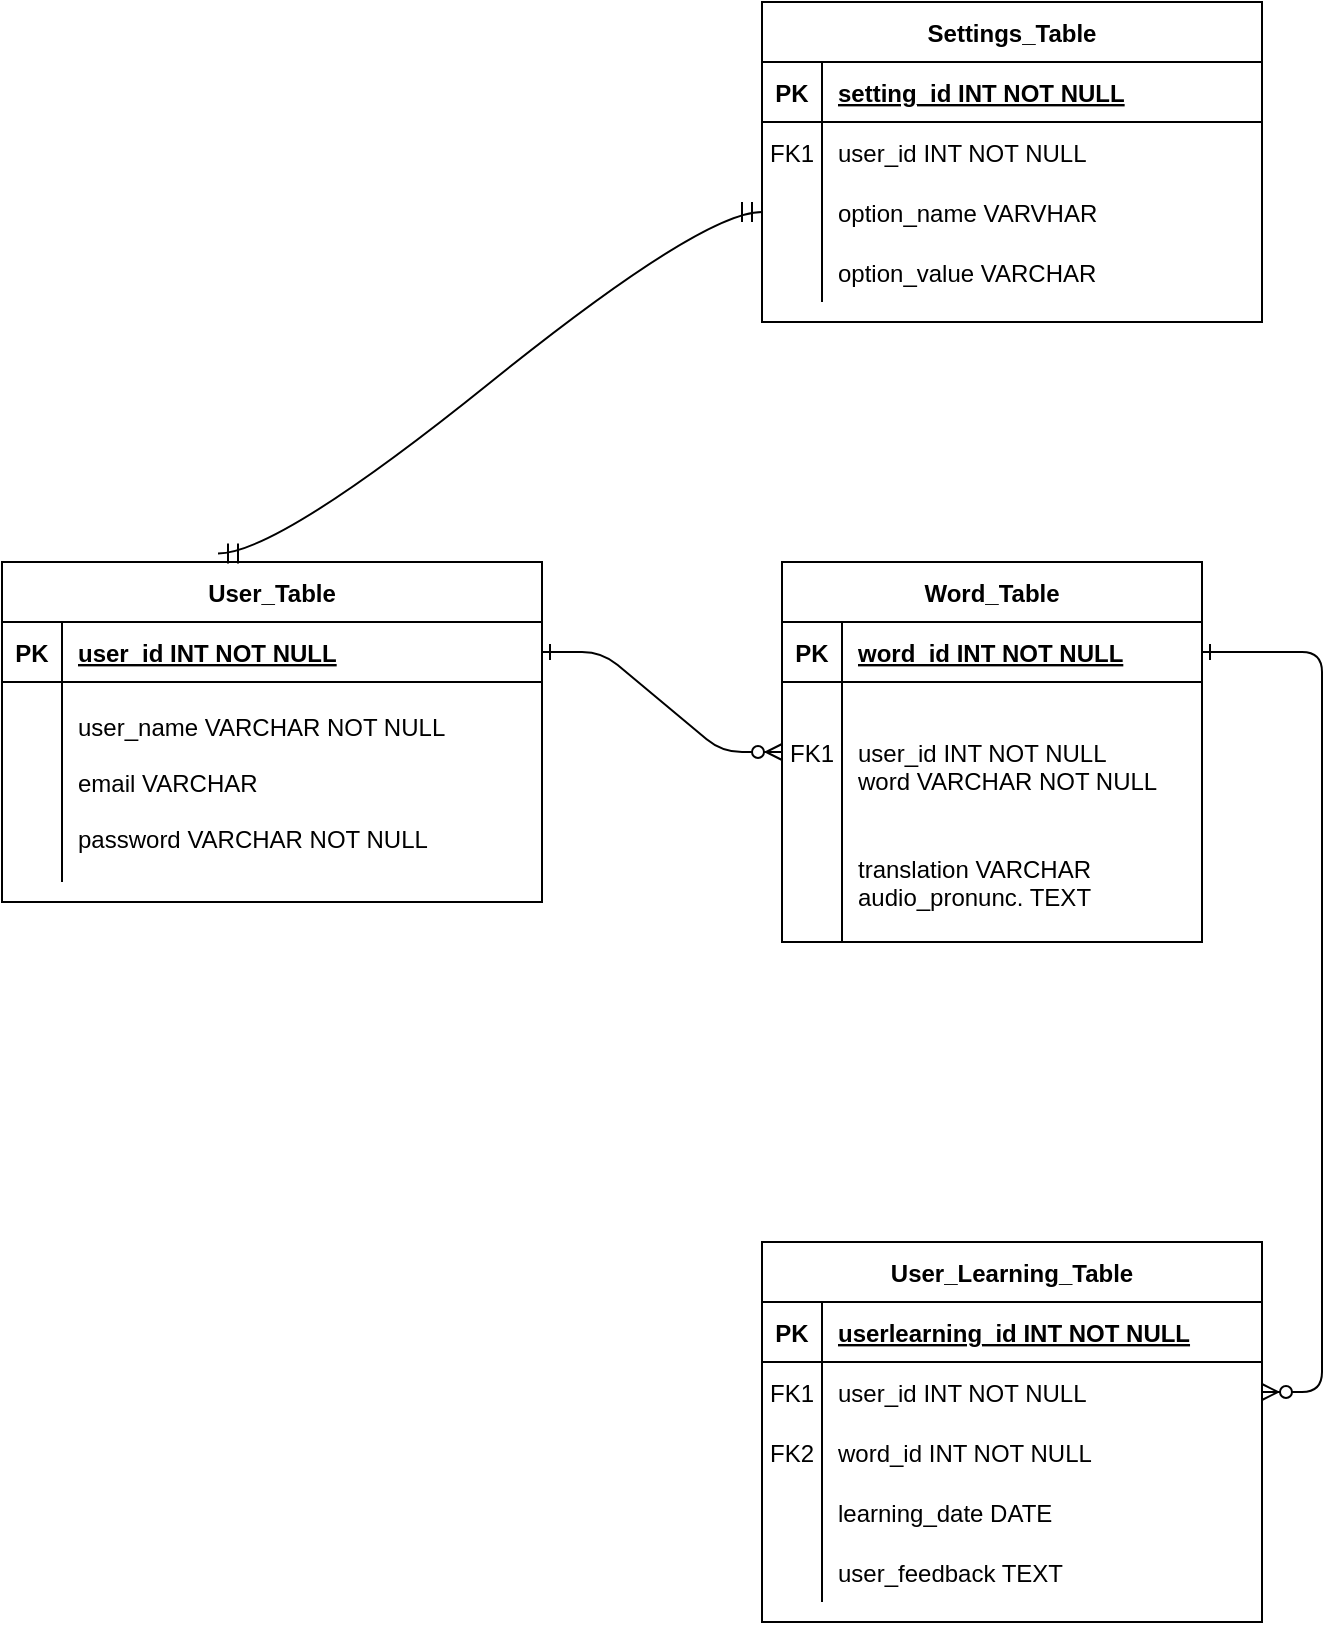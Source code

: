 <mxfile version="24.0.4" type="github">
  <diagram id="R2lEEEUBdFMjLlhIrx00" name="Page-1">
    <mxGraphModel dx="780" dy="1514" grid="1" gridSize="10" guides="1" tooltips="1" connect="1" arrows="1" fold="1" page="1" pageScale="1" pageWidth="850" pageHeight="1100" math="0" shadow="0" extFonts="Permanent Marker^https://fonts.googleapis.com/css?family=Permanent+Marker">
      <root>
        <mxCell id="0" />
        <mxCell id="1" parent="0" />
        <mxCell id="Shv4E0XonFFU6Ejf-Hrh-30" value="" style="edgeStyle=entityRelationEdgeStyle;endArrow=ERzeroToMany;startArrow=ERone;endFill=1;startFill=0;" edge="1" parent="1" source="Shv4E0XonFFU6Ejf-Hrh-53" target="Shv4E0XonFFU6Ejf-Hrh-36">
          <mxGeometry width="100" height="100" relative="1" as="geometry">
            <mxPoint x="350" y="730" as="sourcePoint" />
            <mxPoint x="450" y="630" as="targetPoint" />
            <Array as="points">
              <mxPoint x="430" y="220" />
            </Array>
          </mxGeometry>
        </mxCell>
        <mxCell id="Shv4E0XonFFU6Ejf-Hrh-31" value="" style="edgeStyle=entityRelationEdgeStyle;endArrow=ERzeroToMany;startArrow=ERone;endFill=1;startFill=0;" edge="1" parent="1" source="Shv4E0XonFFU6Ejf-Hrh-33" target="Shv4E0XonFFU6Ejf-Hrh-46">
          <mxGeometry width="100" height="100" relative="1" as="geometry">
            <mxPoint x="410" y="190" as="sourcePoint" />
            <mxPoint x="470" y="215" as="targetPoint" />
          </mxGeometry>
        </mxCell>
        <mxCell id="Shv4E0XonFFU6Ejf-Hrh-32" value="Word_Table" style="shape=table;startSize=30;container=1;collapsible=1;childLayout=tableLayout;fixedRows=1;rowLines=0;fontStyle=1;align=center;resizeLast=1;" vertex="1" parent="1">
          <mxGeometry x="490" y="130" width="210" height="190" as="geometry" />
        </mxCell>
        <mxCell id="Shv4E0XonFFU6Ejf-Hrh-33" value="" style="shape=partialRectangle;collapsible=0;dropTarget=0;pointerEvents=0;fillColor=none;points=[[0,0.5],[1,0.5]];portConstraint=eastwest;top=0;left=0;right=0;bottom=1;" vertex="1" parent="Shv4E0XonFFU6Ejf-Hrh-32">
          <mxGeometry y="30" width="210" height="30" as="geometry" />
        </mxCell>
        <mxCell id="Shv4E0XonFFU6Ejf-Hrh-34" value="PK" style="shape=partialRectangle;overflow=hidden;connectable=0;fillColor=none;top=0;left=0;bottom=0;right=0;fontStyle=1;" vertex="1" parent="Shv4E0XonFFU6Ejf-Hrh-33">
          <mxGeometry width="30" height="30" as="geometry">
            <mxRectangle width="30" height="30" as="alternateBounds" />
          </mxGeometry>
        </mxCell>
        <mxCell id="Shv4E0XonFFU6Ejf-Hrh-35" value="word_id INT NOT NULL " style="shape=partialRectangle;overflow=hidden;connectable=0;fillColor=none;top=0;left=0;bottom=0;right=0;align=left;spacingLeft=6;fontStyle=5;" vertex="1" parent="Shv4E0XonFFU6Ejf-Hrh-33">
          <mxGeometry x="30" width="180" height="30" as="geometry">
            <mxRectangle width="180" height="30" as="alternateBounds" />
          </mxGeometry>
        </mxCell>
        <mxCell id="Shv4E0XonFFU6Ejf-Hrh-36" value="" style="shape=partialRectangle;collapsible=0;dropTarget=0;pointerEvents=0;fillColor=none;points=[[0,0.5],[1,0.5]];portConstraint=eastwest;top=0;left=0;right=0;bottom=0;" vertex="1" parent="Shv4E0XonFFU6Ejf-Hrh-32">
          <mxGeometry y="60" width="210" height="70" as="geometry" />
        </mxCell>
        <mxCell id="Shv4E0XonFFU6Ejf-Hrh-37" value="FK1" style="shape=partialRectangle;overflow=hidden;connectable=0;fillColor=none;top=0;left=0;bottom=0;right=0;" vertex="1" parent="Shv4E0XonFFU6Ejf-Hrh-36">
          <mxGeometry width="30" height="70" as="geometry">
            <mxRectangle width="30" height="70" as="alternateBounds" />
          </mxGeometry>
        </mxCell>
        <mxCell id="Shv4E0XonFFU6Ejf-Hrh-38" value="&#xa;user_id INT NOT NULL&#xa;word VARCHAR NOT NULL" style="shape=partialRectangle;overflow=hidden;connectable=0;fillColor=none;top=0;left=0;bottom=0;right=0;align=left;spacingLeft=6;" vertex="1" parent="Shv4E0XonFFU6Ejf-Hrh-36">
          <mxGeometry x="30" width="180" height="70" as="geometry">
            <mxRectangle width="180" height="70" as="alternateBounds" />
          </mxGeometry>
        </mxCell>
        <mxCell id="Shv4E0XonFFU6Ejf-Hrh-39" value="" style="shape=partialRectangle;collapsible=0;dropTarget=0;pointerEvents=0;fillColor=none;points=[[0,0.5],[1,0.5]];portConstraint=eastwest;top=0;left=0;right=0;bottom=0;" vertex="1" parent="Shv4E0XonFFU6Ejf-Hrh-32">
          <mxGeometry y="130" width="210" height="60" as="geometry" />
        </mxCell>
        <mxCell id="Shv4E0XonFFU6Ejf-Hrh-40" value="" style="shape=partialRectangle;overflow=hidden;connectable=0;fillColor=none;top=0;left=0;bottom=0;right=0;" vertex="1" parent="Shv4E0XonFFU6Ejf-Hrh-39">
          <mxGeometry width="30" height="60" as="geometry">
            <mxRectangle width="30" height="60" as="alternateBounds" />
          </mxGeometry>
        </mxCell>
        <mxCell id="Shv4E0XonFFU6Ejf-Hrh-41" value="translation VARCHAR&#xa;audio_pronunc. TEXT" style="shape=partialRectangle;overflow=hidden;connectable=0;fillColor=none;top=0;left=0;bottom=0;right=0;align=left;spacingLeft=6;" vertex="1" parent="Shv4E0XonFFU6Ejf-Hrh-39">
          <mxGeometry x="30" width="180" height="60" as="geometry">
            <mxRectangle width="180" height="60" as="alternateBounds" />
          </mxGeometry>
        </mxCell>
        <mxCell id="Shv4E0XonFFU6Ejf-Hrh-42" value="User_Learning_Table" style="shape=table;startSize=30;container=1;collapsible=1;childLayout=tableLayout;fixedRows=1;rowLines=0;fontStyle=1;align=center;resizeLast=1;" vertex="1" parent="1">
          <mxGeometry x="480" y="470" width="250" height="190" as="geometry" />
        </mxCell>
        <mxCell id="Shv4E0XonFFU6Ejf-Hrh-43" value="" style="shape=partialRectangle;collapsible=0;dropTarget=0;pointerEvents=0;fillColor=none;points=[[0,0.5],[1,0.5]];portConstraint=eastwest;top=0;left=0;right=0;bottom=1;" vertex="1" parent="Shv4E0XonFFU6Ejf-Hrh-42">
          <mxGeometry y="30" width="250" height="30" as="geometry" />
        </mxCell>
        <mxCell id="Shv4E0XonFFU6Ejf-Hrh-44" value="PK" style="shape=partialRectangle;overflow=hidden;connectable=0;fillColor=none;top=0;left=0;bottom=0;right=0;fontStyle=1;" vertex="1" parent="Shv4E0XonFFU6Ejf-Hrh-43">
          <mxGeometry width="30" height="30" as="geometry">
            <mxRectangle width="30" height="30" as="alternateBounds" />
          </mxGeometry>
        </mxCell>
        <mxCell id="Shv4E0XonFFU6Ejf-Hrh-45" value="userlearning_id INT NOT NULL " style="shape=partialRectangle;overflow=hidden;connectable=0;fillColor=none;top=0;left=0;bottom=0;right=0;align=left;spacingLeft=6;fontStyle=5;" vertex="1" parent="Shv4E0XonFFU6Ejf-Hrh-43">
          <mxGeometry x="30" width="220" height="30" as="geometry">
            <mxRectangle width="220" height="30" as="alternateBounds" />
          </mxGeometry>
        </mxCell>
        <mxCell id="Shv4E0XonFFU6Ejf-Hrh-46" value="" style="shape=partialRectangle;collapsible=0;dropTarget=0;pointerEvents=0;fillColor=none;points=[[0,0.5],[1,0.5]];portConstraint=eastwest;top=0;left=0;right=0;bottom=0;" vertex="1" parent="Shv4E0XonFFU6Ejf-Hrh-42">
          <mxGeometry y="60" width="250" height="30" as="geometry" />
        </mxCell>
        <mxCell id="Shv4E0XonFFU6Ejf-Hrh-47" value="FK1" style="shape=partialRectangle;overflow=hidden;connectable=0;fillColor=none;top=0;left=0;bottom=0;right=0;" vertex="1" parent="Shv4E0XonFFU6Ejf-Hrh-46">
          <mxGeometry width="30" height="30" as="geometry">
            <mxRectangle width="30" height="30" as="alternateBounds" />
          </mxGeometry>
        </mxCell>
        <mxCell id="Shv4E0XonFFU6Ejf-Hrh-48" value="user_id INT NOT NULL" style="shape=partialRectangle;overflow=hidden;connectable=0;fillColor=none;top=0;left=0;bottom=0;right=0;align=left;spacingLeft=6;" vertex="1" parent="Shv4E0XonFFU6Ejf-Hrh-46">
          <mxGeometry x="30" width="220" height="30" as="geometry">
            <mxRectangle width="220" height="30" as="alternateBounds" />
          </mxGeometry>
        </mxCell>
        <mxCell id="Shv4E0XonFFU6Ejf-Hrh-49" value="" style="shape=partialRectangle;collapsible=0;dropTarget=0;pointerEvents=0;fillColor=none;points=[[0,0.5],[1,0.5]];portConstraint=eastwest;top=0;left=0;right=0;bottom=0;" vertex="1" parent="Shv4E0XonFFU6Ejf-Hrh-42">
          <mxGeometry y="90" width="250" height="30" as="geometry" />
        </mxCell>
        <mxCell id="Shv4E0XonFFU6Ejf-Hrh-50" value="FK2" style="shape=partialRectangle;overflow=hidden;connectable=0;fillColor=none;top=0;left=0;bottom=0;right=0;" vertex="1" parent="Shv4E0XonFFU6Ejf-Hrh-49">
          <mxGeometry width="30" height="30" as="geometry">
            <mxRectangle width="30" height="30" as="alternateBounds" />
          </mxGeometry>
        </mxCell>
        <mxCell id="Shv4E0XonFFU6Ejf-Hrh-51" value="word_id INT NOT NULL" style="shape=partialRectangle;overflow=hidden;connectable=0;fillColor=none;top=0;left=0;bottom=0;right=0;align=left;spacingLeft=6;" vertex="1" parent="Shv4E0XonFFU6Ejf-Hrh-49">
          <mxGeometry x="30" width="220" height="30" as="geometry">
            <mxRectangle width="220" height="30" as="alternateBounds" />
          </mxGeometry>
        </mxCell>
        <mxCell id="Shv4E0XonFFU6Ejf-Hrh-59" value="" style="shape=partialRectangle;collapsible=0;dropTarget=0;pointerEvents=0;fillColor=none;points=[[0,0.5],[1,0.5]];portConstraint=eastwest;top=0;left=0;right=0;bottom=0;" vertex="1" parent="Shv4E0XonFFU6Ejf-Hrh-42">
          <mxGeometry y="120" width="250" height="30" as="geometry" />
        </mxCell>
        <mxCell id="Shv4E0XonFFU6Ejf-Hrh-60" value="" style="shape=partialRectangle;overflow=hidden;connectable=0;fillColor=none;top=0;left=0;bottom=0;right=0;" vertex="1" parent="Shv4E0XonFFU6Ejf-Hrh-59">
          <mxGeometry width="30" height="30" as="geometry">
            <mxRectangle width="30" height="30" as="alternateBounds" />
          </mxGeometry>
        </mxCell>
        <mxCell id="Shv4E0XonFFU6Ejf-Hrh-61" value="learning_date DATE " style="shape=partialRectangle;overflow=hidden;connectable=0;fillColor=none;top=0;left=0;bottom=0;right=0;align=left;spacingLeft=6;" vertex="1" parent="Shv4E0XonFFU6Ejf-Hrh-59">
          <mxGeometry x="30" width="220" height="30" as="geometry">
            <mxRectangle width="220" height="30" as="alternateBounds" />
          </mxGeometry>
        </mxCell>
        <mxCell id="Shv4E0XonFFU6Ejf-Hrh-62" value="" style="shape=partialRectangle;collapsible=0;dropTarget=0;pointerEvents=0;fillColor=none;points=[[0,0.5],[1,0.5]];portConstraint=eastwest;top=0;left=0;right=0;bottom=0;" vertex="1" parent="Shv4E0XonFFU6Ejf-Hrh-42">
          <mxGeometry y="150" width="250" height="30" as="geometry" />
        </mxCell>
        <mxCell id="Shv4E0XonFFU6Ejf-Hrh-63" value="" style="shape=partialRectangle;overflow=hidden;connectable=0;fillColor=none;top=0;left=0;bottom=0;right=0;" vertex="1" parent="Shv4E0XonFFU6Ejf-Hrh-62">
          <mxGeometry width="30" height="30" as="geometry">
            <mxRectangle width="30" height="30" as="alternateBounds" />
          </mxGeometry>
        </mxCell>
        <mxCell id="Shv4E0XonFFU6Ejf-Hrh-64" value="user_feedback TEXT " style="shape=partialRectangle;overflow=hidden;connectable=0;fillColor=none;top=0;left=0;bottom=0;right=0;align=left;spacingLeft=6;" vertex="1" parent="Shv4E0XonFFU6Ejf-Hrh-62">
          <mxGeometry x="30" width="220" height="30" as="geometry">
            <mxRectangle width="220" height="30" as="alternateBounds" />
          </mxGeometry>
        </mxCell>
        <mxCell id="Shv4E0XonFFU6Ejf-Hrh-52" value="User_Table" style="shape=table;startSize=30;container=1;collapsible=1;childLayout=tableLayout;fixedRows=1;rowLines=0;fontStyle=1;align=center;resizeLast=1;" vertex="1" parent="1">
          <mxGeometry x="100" y="130" width="270" height="170" as="geometry" />
        </mxCell>
        <mxCell id="Shv4E0XonFFU6Ejf-Hrh-53" value="" style="shape=partialRectangle;collapsible=0;dropTarget=0;pointerEvents=0;fillColor=none;points=[[0,0.5],[1,0.5]];portConstraint=eastwest;top=0;left=0;right=0;bottom=1;" vertex="1" parent="Shv4E0XonFFU6Ejf-Hrh-52">
          <mxGeometry y="30" width="270" height="30" as="geometry" />
        </mxCell>
        <mxCell id="Shv4E0XonFFU6Ejf-Hrh-54" value="PK" style="shape=partialRectangle;overflow=hidden;connectable=0;fillColor=none;top=0;left=0;bottom=0;right=0;fontStyle=1;" vertex="1" parent="Shv4E0XonFFU6Ejf-Hrh-53">
          <mxGeometry width="30" height="30" as="geometry">
            <mxRectangle width="30" height="30" as="alternateBounds" />
          </mxGeometry>
        </mxCell>
        <mxCell id="Shv4E0XonFFU6Ejf-Hrh-55" value="user_id INT NOT NULL " style="shape=partialRectangle;overflow=hidden;connectable=0;fillColor=none;top=0;left=0;bottom=0;right=0;align=left;spacingLeft=6;fontStyle=5;" vertex="1" parent="Shv4E0XonFFU6Ejf-Hrh-53">
          <mxGeometry x="30" width="240" height="30" as="geometry">
            <mxRectangle width="240" height="30" as="alternateBounds" />
          </mxGeometry>
        </mxCell>
        <mxCell id="Shv4E0XonFFU6Ejf-Hrh-56" value="" style="shape=partialRectangle;collapsible=0;dropTarget=0;pointerEvents=0;fillColor=none;points=[[0,0.5],[1,0.5]];portConstraint=eastwest;top=0;left=0;right=0;bottom=0;" vertex="1" parent="Shv4E0XonFFU6Ejf-Hrh-52">
          <mxGeometry y="60" width="270" height="100" as="geometry" />
        </mxCell>
        <mxCell id="Shv4E0XonFFU6Ejf-Hrh-57" value="" style="shape=partialRectangle;overflow=hidden;connectable=0;fillColor=none;top=0;left=0;bottom=0;right=0;" vertex="1" parent="Shv4E0XonFFU6Ejf-Hrh-56">
          <mxGeometry width="30" height="100" as="geometry">
            <mxRectangle width="30" height="100" as="alternateBounds" />
          </mxGeometry>
        </mxCell>
        <mxCell id="Shv4E0XonFFU6Ejf-Hrh-58" value="user_name VARCHAR NOT NULL&#xa;&#xa;email VARCHAR&#xa;&#xa;password VARCHAR NOT NULL" style="shape=partialRectangle;overflow=hidden;connectable=0;fillColor=none;top=0;left=0;bottom=0;right=0;align=left;spacingLeft=6;" vertex="1" parent="Shv4E0XonFFU6Ejf-Hrh-56">
          <mxGeometry x="30" width="240" height="100" as="geometry">
            <mxRectangle width="240" height="100" as="alternateBounds" />
          </mxGeometry>
        </mxCell>
        <mxCell id="Shv4E0XonFFU6Ejf-Hrh-72" value="Settings_Table" style="shape=table;startSize=30;container=1;collapsible=1;childLayout=tableLayout;fixedRows=1;rowLines=0;fontStyle=1;align=center;resizeLast=1;" vertex="1" parent="1">
          <mxGeometry x="480" y="-150" width="250" height="160" as="geometry" />
        </mxCell>
        <mxCell id="Shv4E0XonFFU6Ejf-Hrh-73" value="" style="shape=partialRectangle;collapsible=0;dropTarget=0;pointerEvents=0;fillColor=none;points=[[0,0.5],[1,0.5]];portConstraint=eastwest;top=0;left=0;right=0;bottom=1;" vertex="1" parent="Shv4E0XonFFU6Ejf-Hrh-72">
          <mxGeometry y="30" width="250" height="30" as="geometry" />
        </mxCell>
        <mxCell id="Shv4E0XonFFU6Ejf-Hrh-74" value="PK" style="shape=partialRectangle;overflow=hidden;connectable=0;fillColor=none;top=0;left=0;bottom=0;right=0;fontStyle=1;" vertex="1" parent="Shv4E0XonFFU6Ejf-Hrh-73">
          <mxGeometry width="30" height="30" as="geometry">
            <mxRectangle width="30" height="30" as="alternateBounds" />
          </mxGeometry>
        </mxCell>
        <mxCell id="Shv4E0XonFFU6Ejf-Hrh-75" value="setting_id INT NOT NULL " style="shape=partialRectangle;overflow=hidden;connectable=0;fillColor=none;top=0;left=0;bottom=0;right=0;align=left;spacingLeft=6;fontStyle=5;" vertex="1" parent="Shv4E0XonFFU6Ejf-Hrh-73">
          <mxGeometry x="30" width="220" height="30" as="geometry">
            <mxRectangle width="220" height="30" as="alternateBounds" />
          </mxGeometry>
        </mxCell>
        <mxCell id="Shv4E0XonFFU6Ejf-Hrh-76" value="" style="shape=partialRectangle;collapsible=0;dropTarget=0;pointerEvents=0;fillColor=none;points=[[0,0.5],[1,0.5]];portConstraint=eastwest;top=0;left=0;right=0;bottom=0;" vertex="1" parent="Shv4E0XonFFU6Ejf-Hrh-72">
          <mxGeometry y="60" width="250" height="30" as="geometry" />
        </mxCell>
        <mxCell id="Shv4E0XonFFU6Ejf-Hrh-77" value="FK1" style="shape=partialRectangle;overflow=hidden;connectable=0;fillColor=none;top=0;left=0;bottom=0;right=0;" vertex="1" parent="Shv4E0XonFFU6Ejf-Hrh-76">
          <mxGeometry width="30" height="30" as="geometry">
            <mxRectangle width="30" height="30" as="alternateBounds" />
          </mxGeometry>
        </mxCell>
        <mxCell id="Shv4E0XonFFU6Ejf-Hrh-78" value="user_id INT NOT NULL" style="shape=partialRectangle;overflow=hidden;connectable=0;fillColor=none;top=0;left=0;bottom=0;right=0;align=left;spacingLeft=6;" vertex="1" parent="Shv4E0XonFFU6Ejf-Hrh-76">
          <mxGeometry x="30" width="220" height="30" as="geometry">
            <mxRectangle width="220" height="30" as="alternateBounds" />
          </mxGeometry>
        </mxCell>
        <mxCell id="Shv4E0XonFFU6Ejf-Hrh-79" value="" style="shape=partialRectangle;collapsible=0;dropTarget=0;pointerEvents=0;fillColor=none;points=[[0,0.5],[1,0.5]];portConstraint=eastwest;top=0;left=0;right=0;bottom=0;" vertex="1" parent="Shv4E0XonFFU6Ejf-Hrh-72">
          <mxGeometry y="90" width="250" height="30" as="geometry" />
        </mxCell>
        <mxCell id="Shv4E0XonFFU6Ejf-Hrh-80" value="" style="shape=partialRectangle;overflow=hidden;connectable=0;fillColor=none;top=0;left=0;bottom=0;right=0;" vertex="1" parent="Shv4E0XonFFU6Ejf-Hrh-79">
          <mxGeometry width="30" height="30" as="geometry">
            <mxRectangle width="30" height="30" as="alternateBounds" />
          </mxGeometry>
        </mxCell>
        <mxCell id="Shv4E0XonFFU6Ejf-Hrh-81" value="option_name VARVHAR" style="shape=partialRectangle;overflow=hidden;connectable=0;fillColor=none;top=0;left=0;bottom=0;right=0;align=left;spacingLeft=6;" vertex="1" parent="Shv4E0XonFFU6Ejf-Hrh-79">
          <mxGeometry x="30" width="220" height="30" as="geometry">
            <mxRectangle width="220" height="30" as="alternateBounds" />
          </mxGeometry>
        </mxCell>
        <mxCell id="Shv4E0XonFFU6Ejf-Hrh-82" value="" style="shape=partialRectangle;collapsible=0;dropTarget=0;pointerEvents=0;fillColor=none;points=[[0,0.5],[1,0.5]];portConstraint=eastwest;top=0;left=0;right=0;bottom=0;" vertex="1" parent="Shv4E0XonFFU6Ejf-Hrh-72">
          <mxGeometry y="120" width="250" height="30" as="geometry" />
        </mxCell>
        <mxCell id="Shv4E0XonFFU6Ejf-Hrh-83" value="" style="shape=partialRectangle;overflow=hidden;connectable=0;fillColor=none;top=0;left=0;bottom=0;right=0;" vertex="1" parent="Shv4E0XonFFU6Ejf-Hrh-82">
          <mxGeometry width="30" height="30" as="geometry">
            <mxRectangle width="30" height="30" as="alternateBounds" />
          </mxGeometry>
        </mxCell>
        <mxCell id="Shv4E0XonFFU6Ejf-Hrh-84" value="option_value VARCHAR" style="shape=partialRectangle;overflow=hidden;connectable=0;fillColor=none;top=0;left=0;bottom=0;right=0;align=left;spacingLeft=6;" vertex="1" parent="Shv4E0XonFFU6Ejf-Hrh-82">
          <mxGeometry x="30" width="220" height="30" as="geometry">
            <mxRectangle width="220" height="30" as="alternateBounds" />
          </mxGeometry>
        </mxCell>
        <mxCell id="Shv4E0XonFFU6Ejf-Hrh-88" value="" style="edgeStyle=entityRelationEdgeStyle;fontSize=12;html=1;endArrow=ERmandOne;startArrow=ERmandOne;rounded=0;startSize=8;endSize=8;curved=1;entryX=0;entryY=0.5;entryDx=0;entryDy=0;exitX=0.4;exitY=-0.025;exitDx=0;exitDy=0;exitPerimeter=0;" edge="1" parent="1" source="Shv4E0XonFFU6Ejf-Hrh-52" target="Shv4E0XonFFU6Ejf-Hrh-79">
          <mxGeometry width="100" height="100" relative="1" as="geometry">
            <mxPoint x="220" y="120" as="sourcePoint" />
            <mxPoint x="320" y="20" as="targetPoint" />
          </mxGeometry>
        </mxCell>
      </root>
    </mxGraphModel>
  </diagram>
</mxfile>
